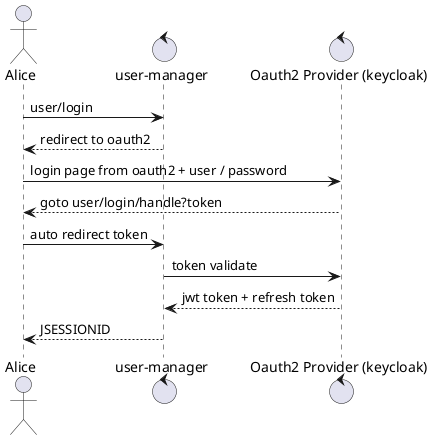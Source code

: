 @startuml
actor Alice
control "user-manager" as user
control "Oauth2 Provider (keycloak)" as oauth2

Alice -> user: user/login
user --> Alice: redirect to oauth2
Alice -> oauth2: login page from oauth2 + user / password
oauth2 --> Alice: goto user/login/handle?token
Alice -> user: auto redirect token
user -> oauth2: token validate
oauth2 --> user: jwt token + refresh token
user --> Alice: JSESSIONID

@enduml